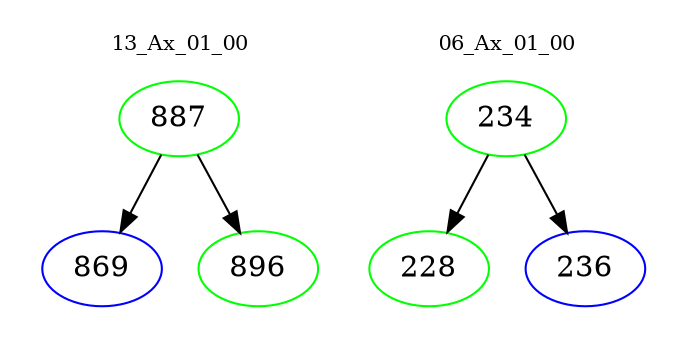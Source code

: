 digraph{
subgraph cluster_0 {
color = white
label = "13_Ax_01_00";
fontsize=10;
T0_887 [label="887", color="green"]
T0_887 -> T0_869 [color="black"]
T0_869 [label="869", color="blue"]
T0_887 -> T0_896 [color="black"]
T0_896 [label="896", color="green"]
}
subgraph cluster_1 {
color = white
label = "06_Ax_01_00";
fontsize=10;
T1_234 [label="234", color="green"]
T1_234 -> T1_228 [color="black"]
T1_228 [label="228", color="green"]
T1_234 -> T1_236 [color="black"]
T1_236 [label="236", color="blue"]
}
}
